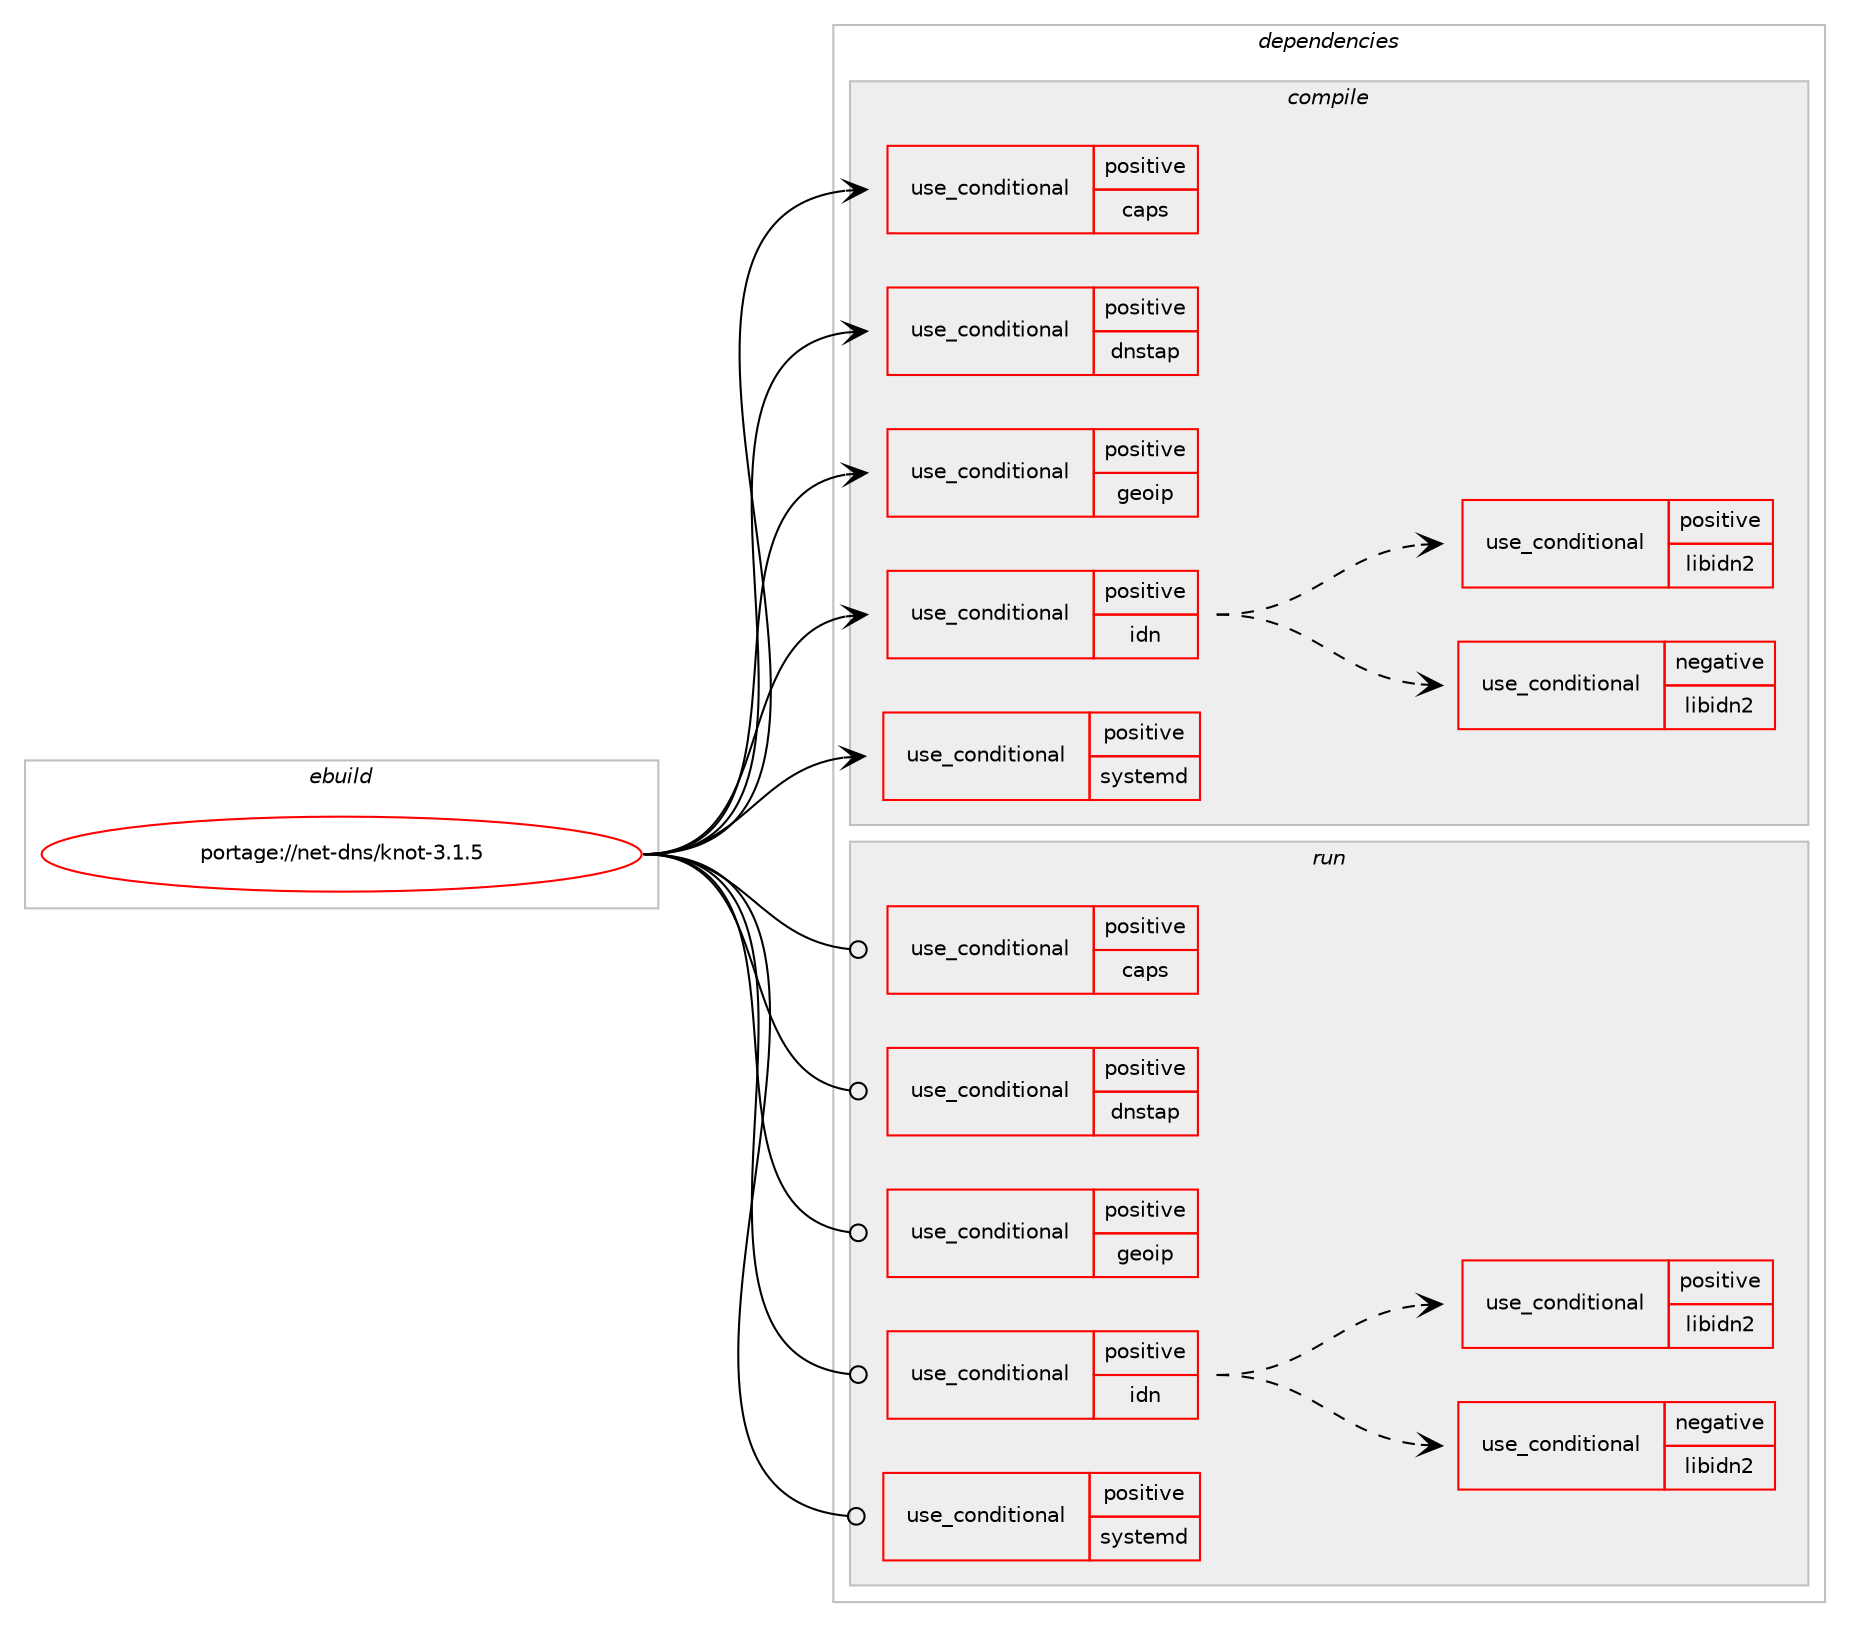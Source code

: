 digraph prolog {

# *************
# Graph options
# *************

newrank=true;
concentrate=true;
compound=true;
graph [rankdir=LR,fontname=Helvetica,fontsize=10,ranksep=1.5];#, ranksep=2.5, nodesep=0.2];
edge  [arrowhead=vee];
node  [fontname=Helvetica,fontsize=10];

# **********
# The ebuild
# **********

subgraph cluster_leftcol {
color=gray;
rank=same;
label=<<i>ebuild</i>>;
id [label="portage://net-dns/knot-3.1.5", color=red, width=4, href="../net-dns/knot-3.1.5.svg"];
}

# ****************
# The dependencies
# ****************

subgraph cluster_midcol {
color=gray;
label=<<i>dependencies</i>>;
subgraph cluster_compile {
fillcolor="#eeeeee";
style=filled;
label=<<i>compile</i>>;
subgraph cond87163 {
dependency176742 [label=<<TABLE BORDER="0" CELLBORDER="1" CELLSPACING="0" CELLPADDING="4"><TR><TD ROWSPAN="3" CELLPADDING="10">use_conditional</TD></TR><TR><TD>positive</TD></TR><TR><TD>caps</TD></TR></TABLE>>, shape=none, color=red];
# *** BEGIN UNKNOWN DEPENDENCY TYPE (TODO) ***
# dependency176742 -> package_dependency(portage://net-dns/knot-3.1.5,install,no,sys-libs,libcap-ng,none,[,,],[],[])
# *** END UNKNOWN DEPENDENCY TYPE (TODO) ***

}
id:e -> dependency176742:w [weight=20,style="solid",arrowhead="vee"];
subgraph cond87164 {
dependency176743 [label=<<TABLE BORDER="0" CELLBORDER="1" CELLSPACING="0" CELLPADDING="4"><TR><TD ROWSPAN="3" CELLPADDING="10">use_conditional</TD></TR><TR><TD>positive</TD></TR><TR><TD>dnstap</TD></TR></TABLE>>, shape=none, color=red];
# *** BEGIN UNKNOWN DEPENDENCY TYPE (TODO) ***
# dependency176743 -> package_dependency(portage://net-dns/knot-3.1.5,install,no,dev-libs,fstrm,none,[,,],[],[])
# *** END UNKNOWN DEPENDENCY TYPE (TODO) ***

# *** BEGIN UNKNOWN DEPENDENCY TYPE (TODO) ***
# dependency176743 -> package_dependency(portage://net-dns/knot-3.1.5,install,no,dev-libs,protobuf-c,none,[,,],any_same_slot,[])
# *** END UNKNOWN DEPENDENCY TYPE (TODO) ***

}
id:e -> dependency176743:w [weight=20,style="solid",arrowhead="vee"];
subgraph cond87165 {
dependency176744 [label=<<TABLE BORDER="0" CELLBORDER="1" CELLSPACING="0" CELLPADDING="4"><TR><TD ROWSPAN="3" CELLPADDING="10">use_conditional</TD></TR><TR><TD>positive</TD></TR><TR><TD>geoip</TD></TR></TABLE>>, shape=none, color=red];
# *** BEGIN UNKNOWN DEPENDENCY TYPE (TODO) ***
# dependency176744 -> package_dependency(portage://net-dns/knot-3.1.5,install,no,dev-libs,libmaxminddb,none,[,,],any_same_slot,[])
# *** END UNKNOWN DEPENDENCY TYPE (TODO) ***

}
id:e -> dependency176744:w [weight=20,style="solid",arrowhead="vee"];
subgraph cond87166 {
dependency176745 [label=<<TABLE BORDER="0" CELLBORDER="1" CELLSPACING="0" CELLPADDING="4"><TR><TD ROWSPAN="3" CELLPADDING="10">use_conditional</TD></TR><TR><TD>positive</TD></TR><TR><TD>idn</TD></TR></TABLE>>, shape=none, color=red];
subgraph cond87167 {
dependency176746 [label=<<TABLE BORDER="0" CELLBORDER="1" CELLSPACING="0" CELLPADDING="4"><TR><TD ROWSPAN="3" CELLPADDING="10">use_conditional</TD></TR><TR><TD>negative</TD></TR><TR><TD>libidn2</TD></TR></TABLE>>, shape=none, color=red];
# *** BEGIN UNKNOWN DEPENDENCY TYPE (TODO) ***
# dependency176746 -> package_dependency(portage://net-dns/knot-3.1.5,install,no,net-dns,libidn,none,[,,],[slot(0),equal],[])
# *** END UNKNOWN DEPENDENCY TYPE (TODO) ***

# *** BEGIN UNKNOWN DEPENDENCY TYPE (TODO) ***
# dependency176746 -> package_dependency(portage://net-dns/knot-3.1.5,install,weak,net-dns,libidn2,none,[,,],[],[])
# *** END UNKNOWN DEPENDENCY TYPE (TODO) ***

}
dependency176745:e -> dependency176746:w [weight=20,style="dashed",arrowhead="vee"];
subgraph cond87168 {
dependency176747 [label=<<TABLE BORDER="0" CELLBORDER="1" CELLSPACING="0" CELLPADDING="4"><TR><TD ROWSPAN="3" CELLPADDING="10">use_conditional</TD></TR><TR><TD>positive</TD></TR><TR><TD>libidn2</TD></TR></TABLE>>, shape=none, color=red];
# *** BEGIN UNKNOWN DEPENDENCY TYPE (TODO) ***
# dependency176747 -> package_dependency(portage://net-dns/knot-3.1.5,install,no,net-dns,libidn2,none,[,,],any_same_slot,[])
# *** END UNKNOWN DEPENDENCY TYPE (TODO) ***

}
dependency176745:e -> dependency176747:w [weight=20,style="dashed",arrowhead="vee"];
}
id:e -> dependency176745:w [weight=20,style="solid",arrowhead="vee"];
subgraph cond87169 {
dependency176748 [label=<<TABLE BORDER="0" CELLBORDER="1" CELLSPACING="0" CELLPADDING="4"><TR><TD ROWSPAN="3" CELLPADDING="10">use_conditional</TD></TR><TR><TD>positive</TD></TR><TR><TD>systemd</TD></TR></TABLE>>, shape=none, color=red];
# *** BEGIN UNKNOWN DEPENDENCY TYPE (TODO) ***
# dependency176748 -> package_dependency(portage://net-dns/knot-3.1.5,install,no,sys-apps,systemd,none,[,,],any_same_slot,[])
# *** END UNKNOWN DEPENDENCY TYPE (TODO) ***

}
id:e -> dependency176748:w [weight=20,style="solid",arrowhead="vee"];
# *** BEGIN UNKNOWN DEPENDENCY TYPE (TODO) ***
# id -> package_dependency(portage://net-dns/knot-3.1.5,install,no,acct-group,knot,none,[,,],[],[])
# *** END UNKNOWN DEPENDENCY TYPE (TODO) ***

# *** BEGIN UNKNOWN DEPENDENCY TYPE (TODO) ***
# id -> package_dependency(portage://net-dns/knot-3.1.5,install,no,acct-user,knot,none,[,,],[],[])
# *** END UNKNOWN DEPENDENCY TYPE (TODO) ***

# *** BEGIN UNKNOWN DEPENDENCY TYPE (TODO) ***
# id -> package_dependency(portage://net-dns/knot-3.1.5,install,no,dev-db,lmdb,none,[,,],[],[])
# *** END UNKNOWN DEPENDENCY TYPE (TODO) ***

# *** BEGIN UNKNOWN DEPENDENCY TYPE (TODO) ***
# id -> package_dependency(portage://net-dns/knot-3.1.5,install,no,dev-libs,libedit,none,[,,],[],[])
# *** END UNKNOWN DEPENDENCY TYPE (TODO) ***

# *** BEGIN UNKNOWN DEPENDENCY TYPE (TODO) ***
# id -> package_dependency(portage://net-dns/knot-3.1.5,install,no,dev-libs,userspace-rcu,none,[,,],any_same_slot,[])
# *** END UNKNOWN DEPENDENCY TYPE (TODO) ***

# *** BEGIN UNKNOWN DEPENDENCY TYPE (TODO) ***
# id -> package_dependency(portage://net-dns/knot-3.1.5,install,no,dev-python,lmdb,none,[,,],[],[])
# *** END UNKNOWN DEPENDENCY TYPE (TODO) ***

# *** BEGIN UNKNOWN DEPENDENCY TYPE (TODO) ***
# id -> package_dependency(portage://net-dns/knot-3.1.5,install,no,net-libs,gnutls,none,[,,],any_same_slot,[])
# *** END UNKNOWN DEPENDENCY TYPE (TODO) ***

}
subgraph cluster_compileandrun {
fillcolor="#eeeeee";
style=filled;
label=<<i>compile and run</i>>;
}
subgraph cluster_run {
fillcolor="#eeeeee";
style=filled;
label=<<i>run</i>>;
subgraph cond87170 {
dependency176749 [label=<<TABLE BORDER="0" CELLBORDER="1" CELLSPACING="0" CELLPADDING="4"><TR><TD ROWSPAN="3" CELLPADDING="10">use_conditional</TD></TR><TR><TD>positive</TD></TR><TR><TD>caps</TD></TR></TABLE>>, shape=none, color=red];
# *** BEGIN UNKNOWN DEPENDENCY TYPE (TODO) ***
# dependency176749 -> package_dependency(portage://net-dns/knot-3.1.5,run,no,sys-libs,libcap-ng,none,[,,],[],[])
# *** END UNKNOWN DEPENDENCY TYPE (TODO) ***

}
id:e -> dependency176749:w [weight=20,style="solid",arrowhead="odot"];
subgraph cond87171 {
dependency176750 [label=<<TABLE BORDER="0" CELLBORDER="1" CELLSPACING="0" CELLPADDING="4"><TR><TD ROWSPAN="3" CELLPADDING="10">use_conditional</TD></TR><TR><TD>positive</TD></TR><TR><TD>dnstap</TD></TR></TABLE>>, shape=none, color=red];
# *** BEGIN UNKNOWN DEPENDENCY TYPE (TODO) ***
# dependency176750 -> package_dependency(portage://net-dns/knot-3.1.5,run,no,dev-libs,fstrm,none,[,,],[],[])
# *** END UNKNOWN DEPENDENCY TYPE (TODO) ***

# *** BEGIN UNKNOWN DEPENDENCY TYPE (TODO) ***
# dependency176750 -> package_dependency(portage://net-dns/knot-3.1.5,run,no,dev-libs,protobuf-c,none,[,,],any_same_slot,[])
# *** END UNKNOWN DEPENDENCY TYPE (TODO) ***

}
id:e -> dependency176750:w [weight=20,style="solid",arrowhead="odot"];
subgraph cond87172 {
dependency176751 [label=<<TABLE BORDER="0" CELLBORDER="1" CELLSPACING="0" CELLPADDING="4"><TR><TD ROWSPAN="3" CELLPADDING="10">use_conditional</TD></TR><TR><TD>positive</TD></TR><TR><TD>geoip</TD></TR></TABLE>>, shape=none, color=red];
# *** BEGIN UNKNOWN DEPENDENCY TYPE (TODO) ***
# dependency176751 -> package_dependency(portage://net-dns/knot-3.1.5,run,no,dev-libs,libmaxminddb,none,[,,],any_same_slot,[])
# *** END UNKNOWN DEPENDENCY TYPE (TODO) ***

}
id:e -> dependency176751:w [weight=20,style="solid",arrowhead="odot"];
subgraph cond87173 {
dependency176752 [label=<<TABLE BORDER="0" CELLBORDER="1" CELLSPACING="0" CELLPADDING="4"><TR><TD ROWSPAN="3" CELLPADDING="10">use_conditional</TD></TR><TR><TD>positive</TD></TR><TR><TD>idn</TD></TR></TABLE>>, shape=none, color=red];
subgraph cond87174 {
dependency176753 [label=<<TABLE BORDER="0" CELLBORDER="1" CELLSPACING="0" CELLPADDING="4"><TR><TD ROWSPAN="3" CELLPADDING="10">use_conditional</TD></TR><TR><TD>negative</TD></TR><TR><TD>libidn2</TD></TR></TABLE>>, shape=none, color=red];
# *** BEGIN UNKNOWN DEPENDENCY TYPE (TODO) ***
# dependency176753 -> package_dependency(portage://net-dns/knot-3.1.5,run,no,net-dns,libidn,none,[,,],[slot(0),equal],[])
# *** END UNKNOWN DEPENDENCY TYPE (TODO) ***

# *** BEGIN UNKNOWN DEPENDENCY TYPE (TODO) ***
# dependency176753 -> package_dependency(portage://net-dns/knot-3.1.5,run,weak,net-dns,libidn2,none,[,,],[],[])
# *** END UNKNOWN DEPENDENCY TYPE (TODO) ***

}
dependency176752:e -> dependency176753:w [weight=20,style="dashed",arrowhead="vee"];
subgraph cond87175 {
dependency176754 [label=<<TABLE BORDER="0" CELLBORDER="1" CELLSPACING="0" CELLPADDING="4"><TR><TD ROWSPAN="3" CELLPADDING="10">use_conditional</TD></TR><TR><TD>positive</TD></TR><TR><TD>libidn2</TD></TR></TABLE>>, shape=none, color=red];
# *** BEGIN UNKNOWN DEPENDENCY TYPE (TODO) ***
# dependency176754 -> package_dependency(portage://net-dns/knot-3.1.5,run,no,net-dns,libidn2,none,[,,],any_same_slot,[])
# *** END UNKNOWN DEPENDENCY TYPE (TODO) ***

}
dependency176752:e -> dependency176754:w [weight=20,style="dashed",arrowhead="vee"];
}
id:e -> dependency176752:w [weight=20,style="solid",arrowhead="odot"];
subgraph cond87176 {
dependency176755 [label=<<TABLE BORDER="0" CELLBORDER="1" CELLSPACING="0" CELLPADDING="4"><TR><TD ROWSPAN="3" CELLPADDING="10">use_conditional</TD></TR><TR><TD>positive</TD></TR><TR><TD>systemd</TD></TR></TABLE>>, shape=none, color=red];
# *** BEGIN UNKNOWN DEPENDENCY TYPE (TODO) ***
# dependency176755 -> package_dependency(portage://net-dns/knot-3.1.5,run,no,sys-apps,systemd,none,[,,],any_same_slot,[])
# *** END UNKNOWN DEPENDENCY TYPE (TODO) ***

}
id:e -> dependency176755:w [weight=20,style="solid",arrowhead="odot"];
# *** BEGIN UNKNOWN DEPENDENCY TYPE (TODO) ***
# id -> package_dependency(portage://net-dns/knot-3.1.5,run,no,acct-group,knot,none,[,,],[],[])
# *** END UNKNOWN DEPENDENCY TYPE (TODO) ***

# *** BEGIN UNKNOWN DEPENDENCY TYPE (TODO) ***
# id -> package_dependency(portage://net-dns/knot-3.1.5,run,no,acct-user,knot,none,[,,],[],[])
# *** END UNKNOWN DEPENDENCY TYPE (TODO) ***

# *** BEGIN UNKNOWN DEPENDENCY TYPE (TODO) ***
# id -> package_dependency(portage://net-dns/knot-3.1.5,run,no,dev-db,lmdb,none,[,,],[],[])
# *** END UNKNOWN DEPENDENCY TYPE (TODO) ***

# *** BEGIN UNKNOWN DEPENDENCY TYPE (TODO) ***
# id -> package_dependency(portage://net-dns/knot-3.1.5,run,no,dev-libs,libedit,none,[,,],[],[])
# *** END UNKNOWN DEPENDENCY TYPE (TODO) ***

# *** BEGIN UNKNOWN DEPENDENCY TYPE (TODO) ***
# id -> package_dependency(portage://net-dns/knot-3.1.5,run,no,dev-libs,userspace-rcu,none,[,,],any_same_slot,[])
# *** END UNKNOWN DEPENDENCY TYPE (TODO) ***

# *** BEGIN UNKNOWN DEPENDENCY TYPE (TODO) ***
# id -> package_dependency(portage://net-dns/knot-3.1.5,run,no,dev-python,lmdb,none,[,,],[],[])
# *** END UNKNOWN DEPENDENCY TYPE (TODO) ***

# *** BEGIN UNKNOWN DEPENDENCY TYPE (TODO) ***
# id -> package_dependency(portage://net-dns/knot-3.1.5,run,no,net-libs,gnutls,none,[,,],any_same_slot,[])
# *** END UNKNOWN DEPENDENCY TYPE (TODO) ***

}
}

# **************
# The candidates
# **************

subgraph cluster_choices {
rank=same;
color=gray;
label=<<i>candidates</i>>;

}

}
